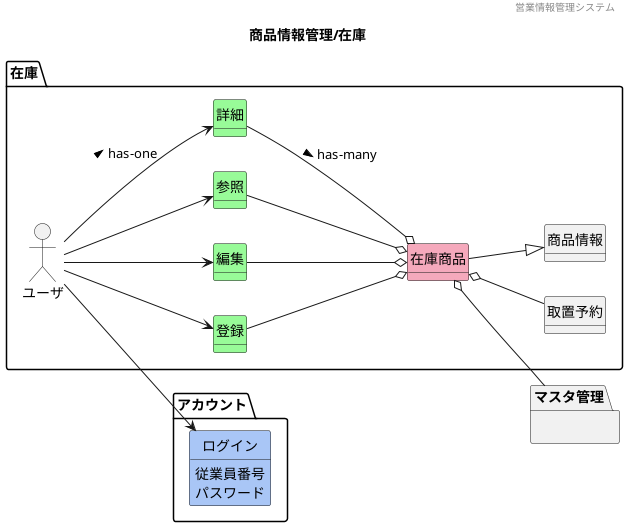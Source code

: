 @startuml images/商品情報管理/在庫
' ヘッダー
header 営業情報管理システム
' タイトル
title 商品情報管理/在庫
' 
hide circle
' 
hide method
left to right direction

package "アカウント"{
    class "ログイン" #A9C6F6
}

package "在庫" {
    'ユーザや外部システム
    mix_actor "ユーザ"
    class "登録" #98fb98
    class "編集" #98fb98
    class "参照" #98fb98
    class "詳細" #98fb98
    class "在庫商品" #F5A9BC
    class "取置予約"
    class "商品情報"
}
    package "マスタ管理"{
    }
    ' class "" #F5A9BC
    ' class "" #ffd700

    'モデル同士の関係
    ユーザ --> 参照
    ユーザ --> 登録
    ユーザ --> 編集
    ユーザ --> 詳細 : > has-one
    ユーザ --> ログイン
    登録 --o 在庫商品
    参照 --o 在庫商品
    編集 --o 在庫商品
    詳細 --o 在庫商品 : > has-many
    在庫商品 o-- 取置予約
    在庫商品 --|> 商品情報
    在庫商品 o-- マスタ管理

    'ドメインクラスの属性
    ' 商品情報 : 型番
    ' 商品情報 : 商品コード
    ' 商品情報 : JANコード
    ' 商品情報 : 商品画像
    ' 商品情報 : 在庫場所
    ' 商品情報 : カテゴリ
    ' 商品情報 : 仕入価格
    ログイン : 従業員番号
    ログイン : パスワード

    ' 在庫商品の属性がないので飛ばす




@enduml